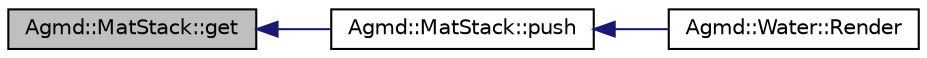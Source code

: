 digraph "Agmd::MatStack::get"
{
  edge [fontname="Helvetica",fontsize="10",labelfontname="Helvetica",labelfontsize="10"];
  node [fontname="Helvetica",fontsize="10",shape=record];
  rankdir="LR";
  Node1 [label="Agmd::MatStack::get",height=0.2,width=0.4,color="black", fillcolor="grey75", style="filled" fontcolor="black"];
  Node1 -> Node2 [dir="back",color="midnightblue",fontsize="10",style="solid"];
  Node2 [label="Agmd::MatStack::push",height=0.2,width=0.4,color="black", fillcolor="white", style="filled",URL="$class_agmd_1_1_mat_stack.html#afe460b6af1fb5a631e8c7710bdeea28b"];
  Node2 -> Node3 [dir="back",color="midnightblue",fontsize="10",style="solid"];
  Node3 [label="Agmd::Water::Render",height=0.2,width=0.4,color="black", fillcolor="white", style="filled",URL="$class_agmd_1_1_water.html#ae7082c0a64de76be28da4c7835e8e73b"];
}
